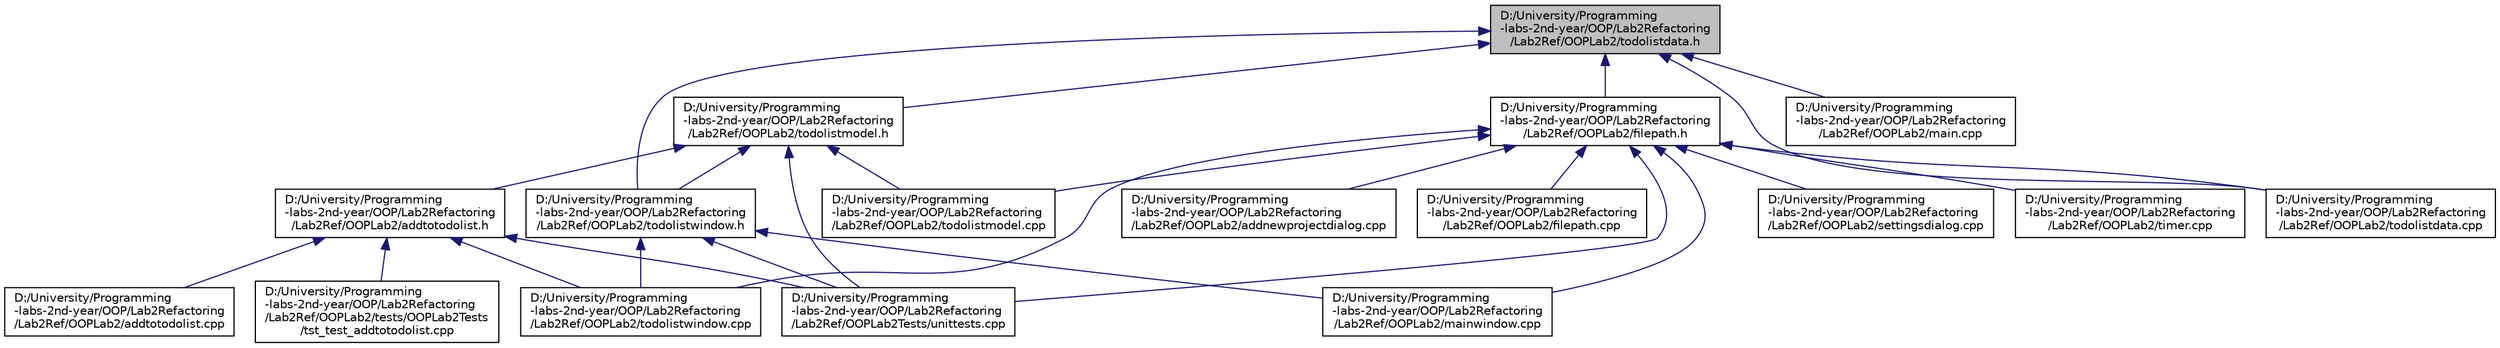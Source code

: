 digraph "D:/University/Programming-labs-2nd-year/OOP/Lab2Refactoring/Lab2Ref/OOPLab2/todolistdata.h"
{
 // LATEX_PDF_SIZE
  edge [fontname="Helvetica",fontsize="10",labelfontname="Helvetica",labelfontsize="10"];
  node [fontname="Helvetica",fontsize="10",shape=record];
  Node1 [label="D:/University/Programming\l-labs-2nd-year/OOP/Lab2Refactoring\l/Lab2Ref/OOPLab2/todolistdata.h",height=0.2,width=0.4,color="black", fillcolor="grey75", style="filled", fontcolor="black",tooltip=" "];
  Node1 -> Node2 [dir="back",color="midnightblue",fontsize="10",style="solid",fontname="Helvetica"];
  Node2 [label="D:/University/Programming\l-labs-2nd-year/OOP/Lab2Refactoring\l/Lab2Ref/OOPLab2/filepath.h",height=0.2,width=0.4,color="black", fillcolor="white", style="filled",URL="$filepath_8h.html",tooltip="This files(.h and .cpp) contain function responsible for file managment (reading, writing) and operat..."];
  Node2 -> Node3 [dir="back",color="midnightblue",fontsize="10",style="solid",fontname="Helvetica"];
  Node3 [label="D:/University/Programming\l-labs-2nd-year/OOP/Lab2Refactoring\l/Lab2Ref/OOPLab2/addnewprojectdialog.cpp",height=0.2,width=0.4,color="black", fillcolor="white", style="filled",URL="$addnewprojectdialog_8cpp.html",tooltip=" "];
  Node2 -> Node4 [dir="back",color="midnightblue",fontsize="10",style="solid",fontname="Helvetica"];
  Node4 [label="D:/University/Programming\l-labs-2nd-year/OOP/Lab2Refactoring\l/Lab2Ref/OOPLab2/filepath.cpp",height=0.2,width=0.4,color="black", fillcolor="white", style="filled",URL="$filepath_8cpp.html",tooltip=" "];
  Node2 -> Node5 [dir="back",color="midnightblue",fontsize="10",style="solid",fontname="Helvetica"];
  Node5 [label="D:/University/Programming\l-labs-2nd-year/OOP/Lab2Refactoring\l/Lab2Ref/OOPLab2/mainwindow.cpp",height=0.2,width=0.4,color="black", fillcolor="white", style="filled",URL="$mainwindow_8cpp.html",tooltip=" "];
  Node2 -> Node6 [dir="back",color="midnightblue",fontsize="10",style="solid",fontname="Helvetica"];
  Node6 [label="D:/University/Programming\l-labs-2nd-year/OOP/Lab2Refactoring\l/Lab2Ref/OOPLab2/settingsdialog.cpp",height=0.2,width=0.4,color="black", fillcolor="white", style="filled",URL="$settingsdialog_8cpp.html",tooltip=" "];
  Node2 -> Node7 [dir="back",color="midnightblue",fontsize="10",style="solid",fontname="Helvetica"];
  Node7 [label="D:/University/Programming\l-labs-2nd-year/OOP/Lab2Refactoring\l/Lab2Ref/OOPLab2/timer.cpp",height=0.2,width=0.4,color="black", fillcolor="white", style="filled",URL="$timer_8cpp.html",tooltip=" "];
  Node2 -> Node8 [dir="back",color="midnightblue",fontsize="10",style="solid",fontname="Helvetica"];
  Node8 [label="D:/University/Programming\l-labs-2nd-year/OOP/Lab2Refactoring\l/Lab2Ref/OOPLab2/todolistdata.cpp",height=0.2,width=0.4,color="black", fillcolor="white", style="filled",URL="$todolistdata_8cpp.html",tooltip=" "];
  Node2 -> Node9 [dir="back",color="midnightblue",fontsize="10",style="solid",fontname="Helvetica"];
  Node9 [label="D:/University/Programming\l-labs-2nd-year/OOP/Lab2Refactoring\l/Lab2Ref/OOPLab2/todolistmodel.cpp",height=0.2,width=0.4,color="black", fillcolor="white", style="filled",URL="$todolistmodel_8cpp.html",tooltip=" "];
  Node2 -> Node10 [dir="back",color="midnightblue",fontsize="10",style="solid",fontname="Helvetica"];
  Node10 [label="D:/University/Programming\l-labs-2nd-year/OOP/Lab2Refactoring\l/Lab2Ref/OOPLab2/todolistwindow.cpp",height=0.2,width=0.4,color="black", fillcolor="white", style="filled",URL="$todolistwindow_8cpp.html",tooltip=" "];
  Node2 -> Node11 [dir="back",color="midnightblue",fontsize="10",style="solid",fontname="Helvetica"];
  Node11 [label="D:/University/Programming\l-labs-2nd-year/OOP/Lab2Refactoring\l/Lab2Ref/OOPLab2Tests/unittests.cpp",height=0.2,width=0.4,color="black", fillcolor="white", style="filled",URL="$unittests_8cpp.html",tooltip=" "];
  Node1 -> Node12 [dir="back",color="midnightblue",fontsize="10",style="solid",fontname="Helvetica"];
  Node12 [label="D:/University/Programming\l-labs-2nd-year/OOP/Lab2Refactoring\l/Lab2Ref/OOPLab2/main.cpp",height=0.2,width=0.4,color="black", fillcolor="white", style="filled",URL="$main_8cpp.html",tooltip=" "];
  Node1 -> Node8 [dir="back",color="midnightblue",fontsize="10",style="solid",fontname="Helvetica"];
  Node1 -> Node13 [dir="back",color="midnightblue",fontsize="10",style="solid",fontname="Helvetica"];
  Node13 [label="D:/University/Programming\l-labs-2nd-year/OOP/Lab2Refactoring\l/Lab2Ref/OOPLab2/todolistmodel.h",height=0.2,width=0.4,color="black", fillcolor="white", style="filled",URL="$todolistmodel_8h.html",tooltip=" "];
  Node13 -> Node14 [dir="back",color="midnightblue",fontsize="10",style="solid",fontname="Helvetica"];
  Node14 [label="D:/University/Programming\l-labs-2nd-year/OOP/Lab2Refactoring\l/Lab2Ref/OOPLab2/addtotodolist.h",height=0.2,width=0.4,color="black", fillcolor="white", style="filled",URL="$addtotodolist_8h.html",tooltip=" "];
  Node14 -> Node15 [dir="back",color="midnightblue",fontsize="10",style="solid",fontname="Helvetica"];
  Node15 [label="D:/University/Programming\l-labs-2nd-year/OOP/Lab2Refactoring\l/Lab2Ref/OOPLab2/addtotodolist.cpp",height=0.2,width=0.4,color="black", fillcolor="white", style="filled",URL="$addtotodolist_8cpp.html",tooltip=" "];
  Node14 -> Node16 [dir="back",color="midnightblue",fontsize="10",style="solid",fontname="Helvetica"];
  Node16 [label="D:/University/Programming\l-labs-2nd-year/OOP/Lab2Refactoring\l/Lab2Ref/OOPLab2/tests/OOPLab2Tests\l/tst_test_addtotodolist.cpp",height=0.2,width=0.4,color="black", fillcolor="white", style="filled",URL="$tst__test__addtotodolist_8cpp.html",tooltip=" "];
  Node14 -> Node10 [dir="back",color="midnightblue",fontsize="10",style="solid",fontname="Helvetica"];
  Node14 -> Node11 [dir="back",color="midnightblue",fontsize="10",style="solid",fontname="Helvetica"];
  Node13 -> Node9 [dir="back",color="midnightblue",fontsize="10",style="solid",fontname="Helvetica"];
  Node13 -> Node17 [dir="back",color="midnightblue",fontsize="10",style="solid",fontname="Helvetica"];
  Node17 [label="D:/University/Programming\l-labs-2nd-year/OOP/Lab2Refactoring\l/Lab2Ref/OOPLab2/todolistwindow.h",height=0.2,width=0.4,color="black", fillcolor="white", style="filled",URL="$todolistwindow_8h.html",tooltip=" "];
  Node17 -> Node5 [dir="back",color="midnightblue",fontsize="10",style="solid",fontname="Helvetica"];
  Node17 -> Node10 [dir="back",color="midnightblue",fontsize="10",style="solid",fontname="Helvetica"];
  Node17 -> Node11 [dir="back",color="midnightblue",fontsize="10",style="solid",fontname="Helvetica"];
  Node13 -> Node11 [dir="back",color="midnightblue",fontsize="10",style="solid",fontname="Helvetica"];
  Node1 -> Node17 [dir="back",color="midnightblue",fontsize="10",style="solid",fontname="Helvetica"];
}
